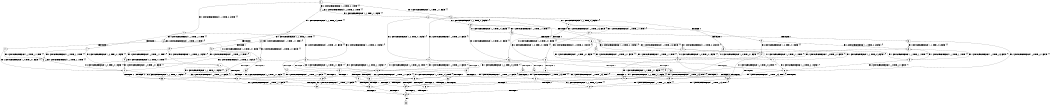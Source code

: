 digraph BCG {
size = "7, 10.5";
center = TRUE;
node [shape = circle];
0 [peripheries = 2];
0 -> 1 [label = "EX !1 !ATOMIC_EXCH_BRANCH (1, +1, TRUE, +0, 3, TRUE) !{}"];
0 -> 2 [label = "EX !2 !ATOMIC_EXCH_BRANCH (1, +0, TRUE, +0, 1, TRUE) !{}"];
0 -> 3 [label = "EX !0 !ATOMIC_EXCH_BRANCH (1, +1, TRUE, +1, 1, FALSE) !{}"];
1 -> 4 [label = "TERMINATE !1"];
1 -> 5 [label = "EX !2 !ATOMIC_EXCH_BRANCH (1, +0, TRUE, +0, 1, FALSE) !{}"];
1 -> 6 [label = "EX !0 !ATOMIC_EXCH_BRANCH (1, +1, TRUE, +1, 1, TRUE) !{}"];
2 -> 7 [label = "EX !1 !ATOMIC_EXCH_BRANCH (1, +1, TRUE, +0, 3, TRUE) !{}"];
2 -> 8 [label = "EX !0 !ATOMIC_EXCH_BRANCH (1, +1, TRUE, +1, 1, FALSE) !{}"];
2 -> 2 [label = "EX !2 !ATOMIC_EXCH_BRANCH (1, +0, TRUE, +0, 1, TRUE) !{}"];
3 -> 9 [label = "TERMINATE !0"];
3 -> 10 [label = "EX !1 !ATOMIC_EXCH_BRANCH (1, +1, TRUE, +0, 3, FALSE) !{}"];
3 -> 11 [label = "EX !2 !ATOMIC_EXCH_BRANCH (1, +0, TRUE, +0, 1, FALSE) !{}"];
4 -> 12 [label = "EX !2 !ATOMIC_EXCH_BRANCH (1, +0, TRUE, +0, 1, FALSE) !{}"];
4 -> 13 [label = "EX !0 !ATOMIC_EXCH_BRANCH (1, +1, TRUE, +1, 1, TRUE) !{}"];
5 -> 14 [label = "TERMINATE !1"];
5 -> 15 [label = "TERMINATE !2"];
5 -> 16 [label = "EX !0 !ATOMIC_EXCH_BRANCH (1, +1, TRUE, +1, 1, FALSE) !{}"];
6 -> 17 [label = "TERMINATE !1"];
6 -> 18 [label = "EX !2 !ATOMIC_EXCH_BRANCH (1, +0, TRUE, +0, 1, FALSE) !{}"];
6 -> 6 [label = "EX !0 !ATOMIC_EXCH_BRANCH (1, +1, TRUE, +1, 1, TRUE) !{}"];
7 -> 19 [label = "TERMINATE !1"];
7 -> 20 [label = "EX !0 !ATOMIC_EXCH_BRANCH (1, +1, TRUE, +1, 1, TRUE) !{}"];
7 -> 5 [label = "EX !2 !ATOMIC_EXCH_BRANCH (1, +0, TRUE, +0, 1, FALSE) !{}"];
8 -> 21 [label = "TERMINATE !0"];
8 -> 22 [label = "EX !1 !ATOMIC_EXCH_BRANCH (1, +1, TRUE, +0, 3, FALSE) !{}"];
8 -> 11 [label = "EX !2 !ATOMIC_EXCH_BRANCH (1, +0, TRUE, +0, 1, FALSE) !{}"];
9 -> 23 [label = "EX !1 !ATOMIC_EXCH_BRANCH (1, +1, TRUE, +0, 3, FALSE) !{}"];
9 -> 24 [label = "EX !2 !ATOMIC_EXCH_BRANCH (1, +0, TRUE, +0, 1, FALSE) !{}"];
10 -> 25 [label = "TERMINATE !0"];
10 -> 26 [label = "EX !2 !ATOMIC_EXCH_BRANCH (1, +0, TRUE, +0, 1, FALSE) !{}"];
10 -> 27 [label = "EX !1 !ATOMIC_EXCH_BRANCH (1, +1, TRUE, +1, 1, TRUE) !{}"];
11 -> 28 [label = "TERMINATE !2"];
11 -> 29 [label = "TERMINATE !0"];
11 -> 16 [label = "EX !1 !ATOMIC_EXCH_BRANCH (1, +1, TRUE, +0, 3, TRUE) !{}"];
12 -> 30 [label = "TERMINATE !2"];
12 -> 31 [label = "EX !0 !ATOMIC_EXCH_BRANCH (1, +1, TRUE, +1, 1, FALSE) !{}"];
13 -> 32 [label = "EX !2 !ATOMIC_EXCH_BRANCH (1, +0, TRUE, +0, 1, FALSE) !{}"];
13 -> 13 [label = "EX !0 !ATOMIC_EXCH_BRANCH (1, +1, TRUE, +1, 1, TRUE) !{}"];
14 -> 30 [label = "TERMINATE !2"];
14 -> 31 [label = "EX !0 !ATOMIC_EXCH_BRANCH (1, +1, TRUE, +1, 1, FALSE) !{}"];
15 -> 30 [label = "TERMINATE !1"];
15 -> 33 [label = "EX !0 !ATOMIC_EXCH_BRANCH (1, +1, TRUE, +1, 1, FALSE) !{}"];
16 -> 34 [label = "TERMINATE !1"];
16 -> 35 [label = "TERMINATE !2"];
16 -> 36 [label = "TERMINATE !0"];
17 -> 13 [label = "EX !0 !ATOMIC_EXCH_BRANCH (1, +1, TRUE, +1, 1, TRUE) !{}"];
17 -> 32 [label = "EX !2 !ATOMIC_EXCH_BRANCH (1, +0, TRUE, +0, 1, FALSE) !{}"];
18 -> 37 [label = "TERMINATE !1"];
18 -> 38 [label = "TERMINATE !2"];
18 -> 16 [label = "EX !0 !ATOMIC_EXCH_BRANCH (1, +1, TRUE, +1, 1, FALSE) !{}"];
19 -> 12 [label = "EX !2 !ATOMIC_EXCH_BRANCH (1, +0, TRUE, +0, 1, FALSE) !{}"];
19 -> 39 [label = "EX !0 !ATOMIC_EXCH_BRANCH (1, +1, TRUE, +1, 1, TRUE) !{}"];
20 -> 40 [label = "TERMINATE !1"];
20 -> 18 [label = "EX !2 !ATOMIC_EXCH_BRANCH (1, +0, TRUE, +0, 1, FALSE) !{}"];
20 -> 20 [label = "EX !0 !ATOMIC_EXCH_BRANCH (1, +1, TRUE, +1, 1, TRUE) !{}"];
21 -> 24 [label = "EX !2 !ATOMIC_EXCH_BRANCH (1, +0, TRUE, +0, 1, FALSE) !{}"];
21 -> 41 [label = "EX !1 !ATOMIC_EXCH_BRANCH (1, +1, TRUE, +0, 3, FALSE) !{}"];
22 -> 42 [label = "TERMINATE !0"];
22 -> 26 [label = "EX !2 !ATOMIC_EXCH_BRANCH (1, +0, TRUE, +0, 1, FALSE) !{}"];
22 -> 43 [label = "EX !1 !ATOMIC_EXCH_BRANCH (1, +1, TRUE, +1, 1, TRUE) !{}"];
23 -> 44 [label = "EX !2 !ATOMIC_EXCH_BRANCH (1, +0, TRUE, +0, 1, FALSE) !{}"];
23 -> 45 [label = "EX !1 !ATOMIC_EXCH_BRANCH (1, +1, TRUE, +1, 1, TRUE) !{}"];
24 -> 46 [label = "TERMINATE !2"];
24 -> 47 [label = "EX !1 !ATOMIC_EXCH_BRANCH (1, +1, TRUE, +0, 3, TRUE) !{}"];
25 -> 45 [label = "EX !1 !ATOMIC_EXCH_BRANCH (1, +1, TRUE, +1, 1, TRUE) !{}"];
25 -> 44 [label = "EX !2 !ATOMIC_EXCH_BRANCH (1, +0, TRUE, +0, 1, FALSE) !{}"];
26 -> 48 [label = "TERMINATE !2"];
26 -> 49 [label = "TERMINATE !0"];
26 -> 16 [label = "EX !1 !ATOMIC_EXCH_BRANCH (1, +1, TRUE, +1, 1, FALSE) !{}"];
27 -> 50 [label = "TERMINATE !0"];
27 -> 51 [label = "EX !2 !ATOMIC_EXCH_BRANCH (1, +0, TRUE, +0, 1, FALSE) !{}"];
27 -> 10 [label = "EX !1 !ATOMIC_EXCH_BRANCH (1, +1, TRUE, +0, 3, FALSE) !{}"];
28 -> 46 [label = "TERMINATE !0"];
28 -> 33 [label = "EX !1 !ATOMIC_EXCH_BRANCH (1, +1, TRUE, +0, 3, TRUE) !{}"];
29 -> 46 [label = "TERMINATE !2"];
29 -> 47 [label = "EX !1 !ATOMIC_EXCH_BRANCH (1, +1, TRUE, +0, 3, TRUE) !{}"];
30 -> 52 [label = "EX !0 !ATOMIC_EXCH_BRANCH (1, +1, TRUE, +1, 1, FALSE) !{}"];
31 -> 53 [label = "TERMINATE !2"];
31 -> 54 [label = "TERMINATE !0"];
32 -> 55 [label = "TERMINATE !2"];
32 -> 31 [label = "EX !0 !ATOMIC_EXCH_BRANCH (1, +1, TRUE, +1, 1, FALSE) !{}"];
33 -> 53 [label = "TERMINATE !1"];
33 -> 56 [label = "TERMINATE !0"];
34 -> 53 [label = "TERMINATE !2"];
34 -> 54 [label = "TERMINATE !0"];
35 -> 53 [label = "TERMINATE !1"];
35 -> 56 [label = "TERMINATE !0"];
36 -> 54 [label = "TERMINATE !1"];
36 -> 56 [label = "TERMINATE !2"];
37 -> 31 [label = "EX !0 !ATOMIC_EXCH_BRANCH (1, +1, TRUE, +1, 1, FALSE) !{}"];
37 -> 55 [label = "TERMINATE !2"];
38 -> 33 [label = "EX !0 !ATOMIC_EXCH_BRANCH (1, +1, TRUE, +1, 1, FALSE) !{}"];
38 -> 55 [label = "TERMINATE !1"];
39 -> 32 [label = "EX !2 !ATOMIC_EXCH_BRANCH (1, +0, TRUE, +0, 1, FALSE) !{}"];
39 -> 39 [label = "EX !0 !ATOMIC_EXCH_BRANCH (1, +1, TRUE, +1, 1, TRUE) !{}"];
40 -> 32 [label = "EX !2 !ATOMIC_EXCH_BRANCH (1, +0, TRUE, +0, 1, FALSE) !{}"];
40 -> 39 [label = "EX !0 !ATOMIC_EXCH_BRANCH (1, +1, TRUE, +1, 1, TRUE) !{}"];
41 -> 44 [label = "EX !2 !ATOMIC_EXCH_BRANCH (1, +0, TRUE, +0, 1, FALSE) !{}"];
41 -> 57 [label = "EX !1 !ATOMIC_EXCH_BRANCH (1, +1, TRUE, +1, 1, TRUE) !{}"];
42 -> 44 [label = "EX !2 !ATOMIC_EXCH_BRANCH (1, +0, TRUE, +0, 1, FALSE) !{}"];
42 -> 57 [label = "EX !1 !ATOMIC_EXCH_BRANCH (1, +1, TRUE, +1, 1, TRUE) !{}"];
43 -> 58 [label = "TERMINATE !0"];
43 -> 51 [label = "EX !2 !ATOMIC_EXCH_BRANCH (1, +0, TRUE, +0, 1, FALSE) !{}"];
43 -> 22 [label = "EX !1 !ATOMIC_EXCH_BRANCH (1, +1, TRUE, +0, 3, FALSE) !{}"];
44 -> 59 [label = "TERMINATE !2"];
44 -> 47 [label = "EX !1 !ATOMIC_EXCH_BRANCH (1, +1, TRUE, +1, 1, FALSE) !{}"];
45 -> 60 [label = "EX !2 !ATOMIC_EXCH_BRANCH (1, +0, TRUE, +0, 1, FALSE) !{}"];
45 -> 23 [label = "EX !1 !ATOMIC_EXCH_BRANCH (1, +1, TRUE, +0, 3, FALSE) !{}"];
46 -> 61 [label = "EX !1 !ATOMIC_EXCH_BRANCH (1, +1, TRUE, +0, 3, TRUE) !{}"];
47 -> 54 [label = "TERMINATE !1"];
47 -> 56 [label = "TERMINATE !2"];
48 -> 33 [label = "EX !1 !ATOMIC_EXCH_BRANCH (1, +1, TRUE, +1, 1, FALSE) !{}"];
48 -> 59 [label = "TERMINATE !0"];
49 -> 47 [label = "EX !1 !ATOMIC_EXCH_BRANCH (1, +1, TRUE, +1, 1, FALSE) !{}"];
49 -> 59 [label = "TERMINATE !2"];
50 -> 23 [label = "EX !1 !ATOMIC_EXCH_BRANCH (1, +1, TRUE, +0, 3, FALSE) !{}"];
50 -> 60 [label = "EX !2 !ATOMIC_EXCH_BRANCH (1, +0, TRUE, +0, 1, FALSE) !{}"];
51 -> 62 [label = "TERMINATE !2"];
51 -> 63 [label = "TERMINATE !0"];
51 -> 16 [label = "EX !1 !ATOMIC_EXCH_BRANCH (1, +1, TRUE, +0, 3, TRUE) !{}"];
52 -> 64 [label = "TERMINATE !0"];
53 -> 64 [label = "TERMINATE !0"];
54 -> 64 [label = "TERMINATE !2"];
55 -> 52 [label = "EX !0 !ATOMIC_EXCH_BRANCH (1, +1, TRUE, +1, 1, FALSE) !{}"];
56 -> 64 [label = "TERMINATE !1"];
57 -> 60 [label = "EX !2 !ATOMIC_EXCH_BRANCH (1, +0, TRUE, +0, 1, FALSE) !{}"];
57 -> 41 [label = "EX !1 !ATOMIC_EXCH_BRANCH (1, +1, TRUE, +0, 3, FALSE) !{}"];
58 -> 60 [label = "EX !2 !ATOMIC_EXCH_BRANCH (1, +0, TRUE, +0, 1, FALSE) !{}"];
58 -> 41 [label = "EX !1 !ATOMIC_EXCH_BRANCH (1, +1, TRUE, +0, 3, FALSE) !{}"];
59 -> 61 [label = "EX !1 !ATOMIC_EXCH_BRANCH (1, +1, TRUE, +1, 1, FALSE) !{}"];
60 -> 65 [label = "TERMINATE !2"];
60 -> 47 [label = "EX !1 !ATOMIC_EXCH_BRANCH (1, +1, TRUE, +0, 3, TRUE) !{}"];
61 -> 64 [label = "TERMINATE !1"];
62 -> 33 [label = "EX !1 !ATOMIC_EXCH_BRANCH (1, +1, TRUE, +0, 3, TRUE) !{}"];
62 -> 65 [label = "TERMINATE !0"];
63 -> 47 [label = "EX !1 !ATOMIC_EXCH_BRANCH (1, +1, TRUE, +0, 3, TRUE) !{}"];
63 -> 65 [label = "TERMINATE !2"];
64 -> 66 [label = "exit"];
65 -> 61 [label = "EX !1 !ATOMIC_EXCH_BRANCH (1, +1, TRUE, +0, 3, TRUE) !{}"];
}
